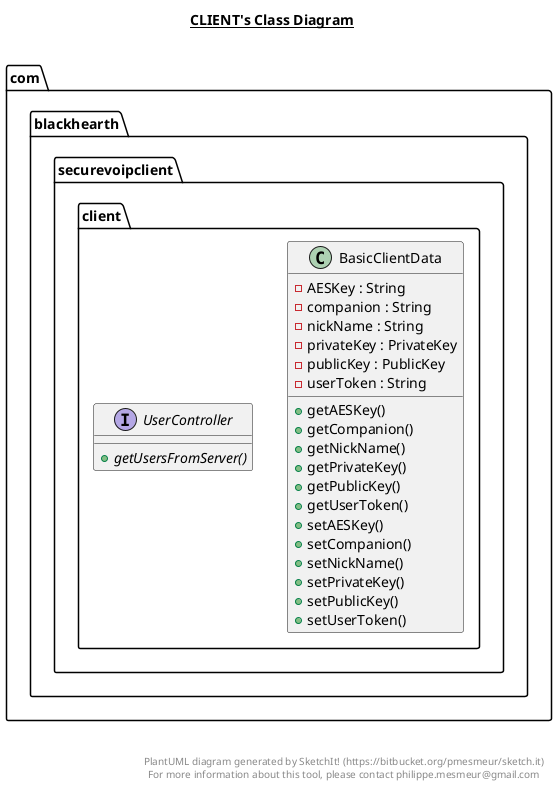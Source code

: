 @startuml

title __CLIENT's Class Diagram__\n

  namespace com.blackhearth.securevoipclient {
    namespace client {
      class com.blackhearth.securevoipclient.client.BasicClientData {
          - AESKey : String
          - companion : String
          - nickName : String
          - privateKey : PrivateKey
          - publicKey : PublicKey
          - userToken : String
          + getAESKey()
          + getCompanion()
          + getNickName()
          + getPrivateKey()
          + getPublicKey()
          + getUserToken()
          + setAESKey()
          + setCompanion()
          + setNickName()
          + setPrivateKey()
          + setPublicKey()
          + setUserToken()
      }
    }
  }
  

  namespace com.blackhearth.securevoipclient {
    namespace client {
      interface com.blackhearth.securevoipclient.client.UserController {
          {abstract} + getUsersFromServer()
      }
    }
  }
  



right footer


PlantUML diagram generated by SketchIt! (https://bitbucket.org/pmesmeur/sketch.it)
For more information about this tool, please contact philippe.mesmeur@gmail.com
endfooter

@enduml
